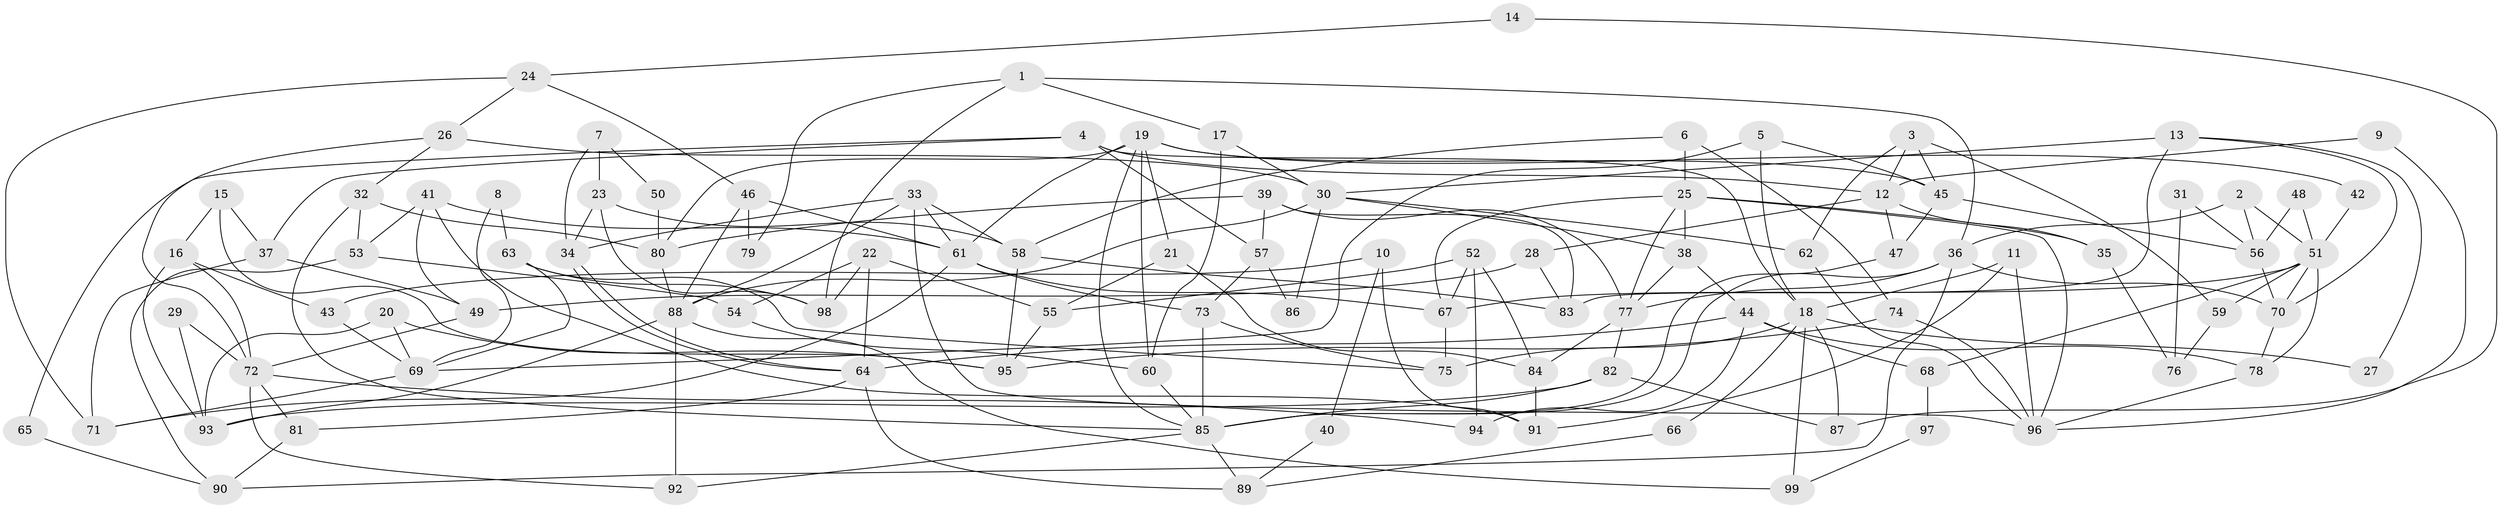 // coarse degree distribution, {5: 0.1836734693877551, 7: 0.061224489795918366, 10: 0.061224489795918366, 3: 0.20408163265306123, 4: 0.22448979591836735, 2: 0.061224489795918366, 11: 0.02040816326530612, 15: 0.02040816326530612, 6: 0.08163265306122448, 8: 0.02040816326530612, 9: 0.02040816326530612, 16: 0.02040816326530612, 13: 0.02040816326530612}
// Generated by graph-tools (version 1.1) at 2025/18/03/04/25 18:18:35]
// undirected, 99 vertices, 198 edges
graph export_dot {
graph [start="1"]
  node [color=gray90,style=filled];
  1;
  2;
  3;
  4;
  5;
  6;
  7;
  8;
  9;
  10;
  11;
  12;
  13;
  14;
  15;
  16;
  17;
  18;
  19;
  20;
  21;
  22;
  23;
  24;
  25;
  26;
  27;
  28;
  29;
  30;
  31;
  32;
  33;
  34;
  35;
  36;
  37;
  38;
  39;
  40;
  41;
  42;
  43;
  44;
  45;
  46;
  47;
  48;
  49;
  50;
  51;
  52;
  53;
  54;
  55;
  56;
  57;
  58;
  59;
  60;
  61;
  62;
  63;
  64;
  65;
  66;
  67;
  68;
  69;
  70;
  71;
  72;
  73;
  74;
  75;
  76;
  77;
  78;
  79;
  80;
  81;
  82;
  83;
  84;
  85;
  86;
  87;
  88;
  89;
  90;
  91;
  92;
  93;
  94;
  95;
  96;
  97;
  98;
  99;
  1 -- 36;
  1 -- 98;
  1 -- 17;
  1 -- 79;
  2 -- 51;
  2 -- 36;
  2 -- 56;
  3 -- 62;
  3 -- 45;
  3 -- 12;
  3 -- 59;
  4 -- 57;
  4 -- 12;
  4 -- 18;
  4 -- 37;
  4 -- 65;
  5 -- 18;
  5 -- 45;
  5 -- 69;
  6 -- 74;
  6 -- 25;
  6 -- 58;
  7 -- 34;
  7 -- 23;
  7 -- 50;
  8 -- 63;
  8 -- 69;
  9 -- 96;
  9 -- 12;
  10 -- 43;
  10 -- 91;
  10 -- 40;
  11 -- 18;
  11 -- 91;
  11 -- 96;
  12 -- 47;
  12 -- 28;
  12 -- 35;
  13 -- 70;
  13 -- 83;
  13 -- 27;
  13 -- 30;
  14 -- 24;
  14 -- 87;
  15 -- 16;
  15 -- 37;
  15 -- 95;
  16 -- 72;
  16 -- 93;
  16 -- 43;
  17 -- 30;
  17 -- 60;
  18 -- 75;
  18 -- 27;
  18 -- 66;
  18 -- 87;
  18 -- 99;
  19 -- 61;
  19 -- 80;
  19 -- 21;
  19 -- 42;
  19 -- 45;
  19 -- 60;
  19 -- 85;
  20 -- 69;
  20 -- 95;
  20 -- 93;
  21 -- 55;
  21 -- 84;
  22 -- 54;
  22 -- 64;
  22 -- 55;
  22 -- 98;
  23 -- 34;
  23 -- 58;
  23 -- 98;
  24 -- 46;
  24 -- 26;
  24 -- 71;
  25 -- 38;
  25 -- 96;
  25 -- 35;
  25 -- 67;
  25 -- 77;
  26 -- 30;
  26 -- 32;
  26 -- 72;
  28 -- 49;
  28 -- 83;
  29 -- 93;
  29 -- 72;
  30 -- 88;
  30 -- 38;
  30 -- 62;
  30 -- 86;
  31 -- 76;
  31 -- 56;
  32 -- 85;
  32 -- 53;
  32 -- 80;
  33 -- 58;
  33 -- 61;
  33 -- 34;
  33 -- 88;
  33 -- 96;
  34 -- 64;
  34 -- 64;
  35 -- 76;
  36 -- 85;
  36 -- 77;
  36 -- 70;
  36 -- 90;
  37 -- 71;
  37 -- 49;
  38 -- 44;
  38 -- 77;
  39 -- 80;
  39 -- 77;
  39 -- 57;
  39 -- 83;
  40 -- 89;
  41 -- 61;
  41 -- 49;
  41 -- 53;
  41 -- 91;
  42 -- 51;
  43 -- 69;
  44 -- 78;
  44 -- 94;
  44 -- 64;
  44 -- 68;
  45 -- 56;
  45 -- 47;
  46 -- 61;
  46 -- 88;
  46 -- 79;
  47 -- 85;
  48 -- 51;
  48 -- 56;
  49 -- 72;
  50 -- 80;
  51 -- 67;
  51 -- 78;
  51 -- 59;
  51 -- 68;
  51 -- 70;
  52 -- 84;
  52 -- 55;
  52 -- 67;
  52 -- 94;
  53 -- 90;
  53 -- 54;
  54 -- 60;
  55 -- 95;
  56 -- 70;
  57 -- 73;
  57 -- 86;
  58 -- 83;
  58 -- 95;
  59 -- 76;
  60 -- 85;
  61 -- 71;
  61 -- 67;
  61 -- 73;
  62 -- 96;
  63 -- 75;
  63 -- 98;
  63 -- 69;
  64 -- 81;
  64 -- 89;
  65 -- 90;
  66 -- 89;
  67 -- 75;
  68 -- 97;
  69 -- 71;
  70 -- 78;
  72 -- 92;
  72 -- 81;
  72 -- 94;
  73 -- 85;
  73 -- 75;
  74 -- 96;
  74 -- 95;
  77 -- 82;
  77 -- 84;
  78 -- 96;
  80 -- 88;
  81 -- 90;
  82 -- 85;
  82 -- 87;
  82 -- 93;
  84 -- 91;
  85 -- 89;
  85 -- 92;
  88 -- 93;
  88 -- 92;
  88 -- 99;
  97 -- 99;
}
